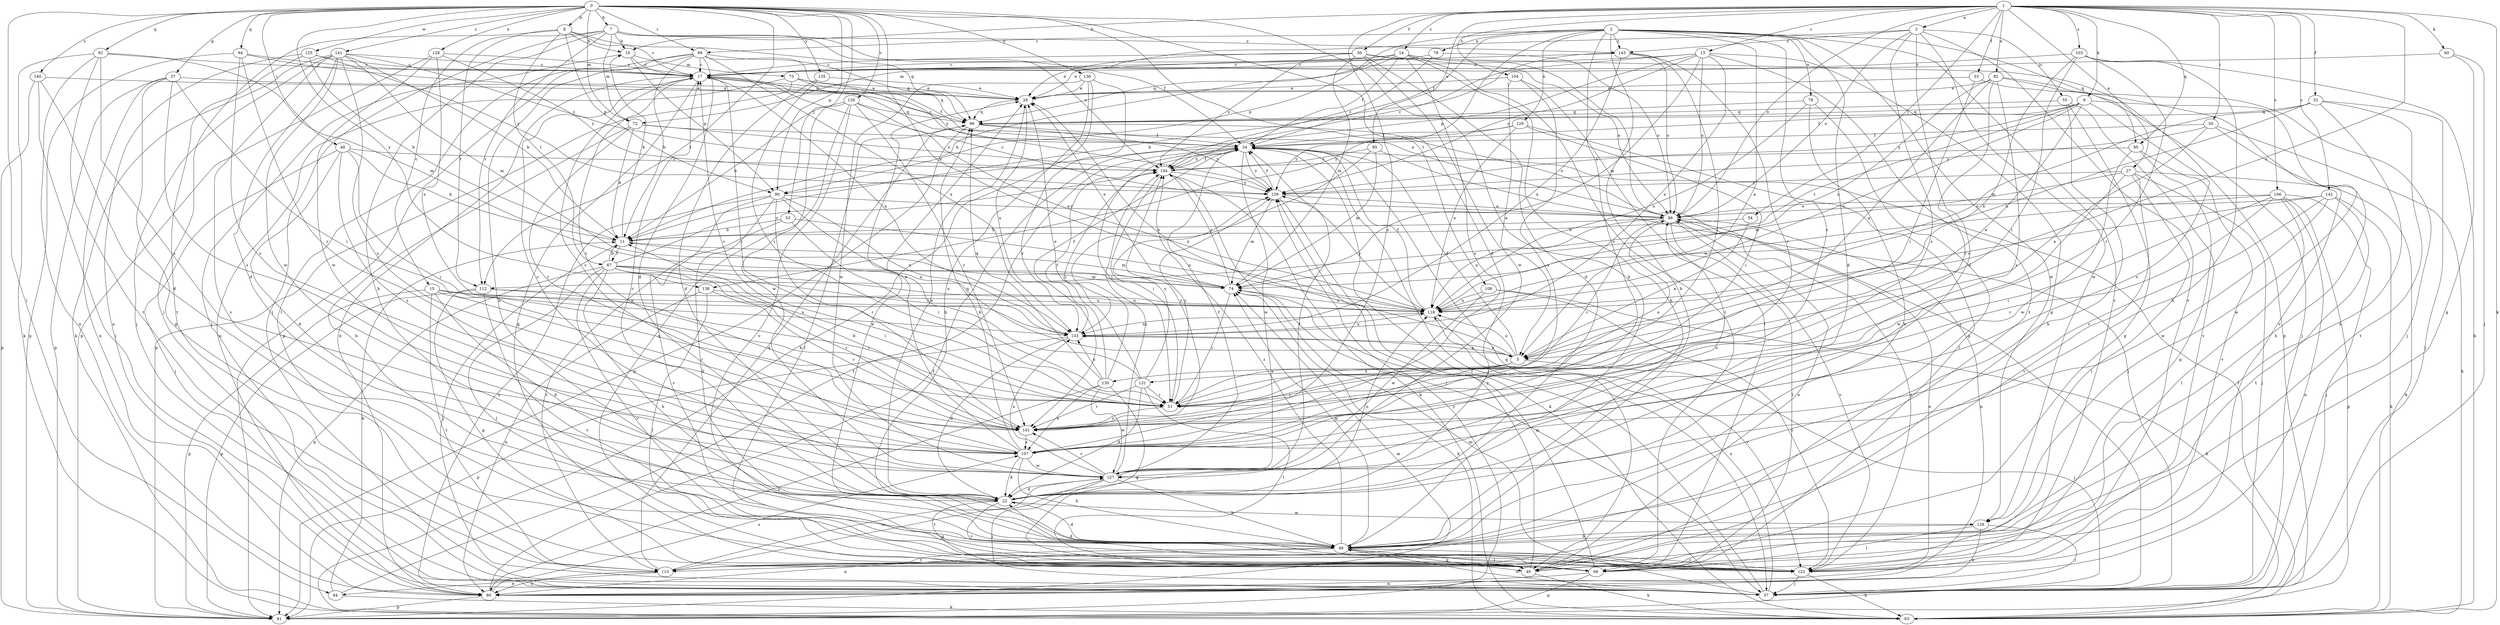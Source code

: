 strict digraph  {
0;
1;
2;
3;
5;
7;
8;
9;
10;
11;
13;
14;
15;
17;
22;
27;
28;
30;
32;
33;
34;
37;
40;
46;
48;
50;
51;
53;
54;
55;
57;
60;
63;
64;
67;
68;
72;
73;
74;
78;
79;
80;
82;
85;
86;
90;
91;
92;
94;
95;
96;
99;
101;
103;
104;
106;
107;
108;
112;
113;
118;
120;
122;
125;
126;
127;
128;
129;
130;
131;
133;
135;
136;
138;
139;
140;
141;
142;
143;
144;
0 -> 7  [label=b];
0 -> 8  [label=b];
0 -> 22  [label=d];
0 -> 37  [label=g];
0 -> 46  [label=h];
0 -> 48  [label=i];
0 -> 53  [label=j];
0 -> 64  [label=l];
0 -> 72  [label=m];
0 -> 90  [label=p];
0 -> 92  [label=q];
0 -> 94  [label=q];
0 -> 99  [label=r];
0 -> 108  [label=t];
0 -> 112  [label=t];
0 -> 118  [label=u];
0 -> 120  [label=v];
0 -> 125  [label=w];
0 -> 128  [label=x];
0 -> 135  [label=y];
0 -> 136  [label=y];
0 -> 138  [label=y];
0 -> 140  [label=z];
0 -> 141  [label=z];
1 -> 3  [label=a];
1 -> 9  [label=b];
1 -> 10  [label=b];
1 -> 13  [label=c];
1 -> 14  [label=c];
1 -> 27  [label=e];
1 -> 30  [label=f];
1 -> 32  [label=f];
1 -> 33  [label=f];
1 -> 50  [label=i];
1 -> 54  [label=j];
1 -> 60  [label=k];
1 -> 63  [label=k];
1 -> 82  [label=o];
1 -> 85  [label=o];
1 -> 86  [label=o];
1 -> 95  [label=q];
1 -> 103  [label=s];
1 -> 104  [label=s];
1 -> 106  [label=s];
1 -> 107  [label=s];
1 -> 118  [label=u];
1 -> 142  [label=z];
2 -> 5  [label=a];
2 -> 22  [label=d];
2 -> 34  [label=f];
2 -> 46  [label=h];
2 -> 78  [label=n];
2 -> 79  [label=n];
2 -> 90  [label=p];
2 -> 95  [label=q];
2 -> 99  [label=r];
2 -> 101  [label=r];
2 -> 107  [label=s];
2 -> 122  [label=v];
2 -> 126  [label=w];
2 -> 129  [label=x];
2 -> 138  [label=y];
2 -> 143  [label=z];
3 -> 22  [label=d];
3 -> 55  [label=j];
3 -> 72  [label=m];
3 -> 86  [label=o];
3 -> 107  [label=s];
3 -> 122  [label=v];
3 -> 126  [label=w];
3 -> 143  [label=z];
5 -> 28  [label=e];
5 -> 34  [label=f];
5 -> 57  [label=j];
5 -> 101  [label=r];
5 -> 118  [label=u];
5 -> 130  [label=x];
5 -> 131  [label=x];
5 -> 133  [label=x];
7 -> 10  [label=b];
7 -> 15  [label=c];
7 -> 34  [label=f];
7 -> 46  [label=h];
7 -> 57  [label=j];
7 -> 72  [label=m];
7 -> 112  [label=t];
7 -> 143  [label=z];
7 -> 144  [label=z];
8 -> 10  [label=b];
8 -> 17  [label=c];
8 -> 57  [label=j];
8 -> 67  [label=l];
8 -> 90  [label=p];
8 -> 96  [label=q];
8 -> 112  [label=t];
9 -> 5  [label=a];
9 -> 34  [label=f];
9 -> 96  [label=q];
9 -> 107  [label=s];
9 -> 112  [label=t];
9 -> 118  [label=u];
9 -> 126  [label=w];
9 -> 139  [label=y];
10 -> 17  [label=c];
10 -> 57  [label=j];
10 -> 73  [label=m];
10 -> 90  [label=p];
11 -> 10  [label=b];
11 -> 57  [label=j];
11 -> 67  [label=l];
11 -> 74  [label=m];
13 -> 17  [label=c];
13 -> 40  [label=g];
13 -> 74  [label=m];
13 -> 86  [label=o];
13 -> 90  [label=p];
13 -> 113  [label=t];
13 -> 133  [label=x];
13 -> 139  [label=y];
13 -> 144  [label=z];
14 -> 11  [label=b];
14 -> 17  [label=c];
14 -> 28  [label=e];
14 -> 34  [label=f];
14 -> 46  [label=h];
14 -> 57  [label=j];
14 -> 68  [label=l];
14 -> 96  [label=q];
14 -> 107  [label=s];
15 -> 22  [label=d];
15 -> 91  [label=p];
15 -> 101  [label=r];
15 -> 113  [label=t];
15 -> 118  [label=u];
15 -> 133  [label=x];
17 -> 28  [label=e];
17 -> 40  [label=g];
17 -> 51  [label=i];
17 -> 80  [label=n];
17 -> 86  [label=o];
17 -> 133  [label=x];
22 -> 17  [label=c];
22 -> 28  [label=e];
22 -> 34  [label=f];
22 -> 40  [label=g];
22 -> 118  [label=u];
22 -> 122  [label=v];
22 -> 126  [label=w];
27 -> 57  [label=j];
27 -> 63  [label=k];
27 -> 68  [label=l];
27 -> 74  [label=m];
27 -> 113  [label=t];
27 -> 127  [label=w];
27 -> 139  [label=y];
28 -> 96  [label=q];
28 -> 133  [label=x];
30 -> 17  [label=c];
30 -> 22  [label=d];
30 -> 28  [label=e];
30 -> 74  [label=m];
30 -> 86  [label=o];
30 -> 91  [label=p];
30 -> 127  [label=w];
30 -> 144  [label=z];
32 -> 46  [label=h];
32 -> 57  [label=j];
32 -> 74  [label=m];
32 -> 96  [label=q];
32 -> 113  [label=t];
32 -> 118  [label=u];
33 -> 28  [label=e];
33 -> 51  [label=i];
33 -> 57  [label=j];
34 -> 17  [label=c];
34 -> 40  [label=g];
34 -> 51  [label=i];
34 -> 57  [label=j];
34 -> 127  [label=w];
34 -> 139  [label=y];
34 -> 144  [label=z];
37 -> 28  [label=e];
37 -> 40  [label=g];
37 -> 51  [label=i];
37 -> 80  [label=n];
37 -> 91  [label=p];
37 -> 107  [label=s];
40 -> 63  [label=k];
40 -> 86  [label=o];
40 -> 139  [label=y];
46 -> 22  [label=d];
46 -> 28  [label=e];
46 -> 40  [label=g];
46 -> 68  [label=l];
46 -> 74  [label=m];
46 -> 80  [label=n];
46 -> 113  [label=t];
46 -> 122  [label=v];
46 -> 144  [label=z];
48 -> 11  [label=b];
48 -> 22  [label=d];
48 -> 51  [label=i];
48 -> 57  [label=j];
48 -> 107  [label=s];
48 -> 144  [label=z];
50 -> 5  [label=a];
50 -> 34  [label=f];
50 -> 46  [label=h];
50 -> 63  [label=k];
50 -> 139  [label=y];
51 -> 17  [label=c];
51 -> 86  [label=o];
51 -> 101  [label=r];
51 -> 139  [label=y];
53 -> 11  [label=b];
53 -> 51  [label=i];
53 -> 113  [label=t];
53 -> 118  [label=u];
54 -> 5  [label=a];
54 -> 11  [label=b];
55 -> 40  [label=g];
55 -> 46  [label=h];
55 -> 96  [label=q];
55 -> 122  [label=v];
57 -> 34  [label=f];
57 -> 46  [label=h];
57 -> 74  [label=m];
57 -> 118  [label=u];
60 -> 17  [label=c];
60 -> 40  [label=g];
60 -> 57  [label=j];
63 -> 34  [label=f];
64 -> 11  [label=b];
64 -> 34  [label=f];
64 -> 63  [label=k];
67 -> 11  [label=b];
67 -> 46  [label=h];
67 -> 51  [label=i];
67 -> 68  [label=l];
67 -> 74  [label=m];
67 -> 91  [label=p];
67 -> 101  [label=r];
67 -> 118  [label=u];
67 -> 122  [label=v];
67 -> 133  [label=x];
67 -> 144  [label=z];
68 -> 74  [label=m];
68 -> 80  [label=n];
68 -> 91  [label=p];
72 -> 11  [label=b];
72 -> 34  [label=f];
72 -> 46  [label=h];
72 -> 101  [label=r];
72 -> 144  [label=z];
73 -> 28  [label=e];
73 -> 34  [label=f];
73 -> 80  [label=n];
73 -> 91  [label=p];
73 -> 96  [label=q];
74 -> 28  [label=e];
74 -> 51  [label=i];
74 -> 63  [label=k];
74 -> 118  [label=u];
74 -> 144  [label=z];
78 -> 40  [label=g];
78 -> 46  [label=h];
78 -> 96  [label=q];
78 -> 118  [label=u];
79 -> 17  [label=c];
79 -> 86  [label=o];
79 -> 144  [label=z];
80 -> 34  [label=f];
80 -> 86  [label=o];
80 -> 91  [label=p];
80 -> 107  [label=s];
82 -> 5  [label=a];
82 -> 28  [label=e];
82 -> 57  [label=j];
82 -> 101  [label=r];
82 -> 107  [label=s];
82 -> 118  [label=u];
82 -> 122  [label=v];
85 -> 57  [label=j];
85 -> 74  [label=m];
85 -> 133  [label=x];
85 -> 144  [label=z];
86 -> 11  [label=b];
86 -> 17  [label=c];
86 -> 51  [label=i];
86 -> 68  [label=l];
86 -> 80  [label=n];
86 -> 118  [label=u];
86 -> 122  [label=v];
90 -> 5  [label=a];
90 -> 46  [label=h];
90 -> 80  [label=n];
90 -> 86  [label=o];
90 -> 101  [label=r];
90 -> 122  [label=v];
90 -> 133  [label=x];
91 -> 74  [label=m];
91 -> 139  [label=y];
92 -> 17  [label=c];
92 -> 63  [label=k];
92 -> 74  [label=m];
92 -> 80  [label=n];
92 -> 107  [label=s];
92 -> 113  [label=t];
94 -> 17  [label=c];
94 -> 91  [label=p];
94 -> 96  [label=q];
94 -> 101  [label=r];
94 -> 107  [label=s];
95 -> 40  [label=g];
95 -> 122  [label=v];
95 -> 127  [label=w];
95 -> 144  [label=z];
96 -> 34  [label=f];
96 -> 68  [label=l];
96 -> 86  [label=o];
96 -> 91  [label=p];
96 -> 139  [label=y];
99 -> 11  [label=b];
99 -> 17  [label=c];
99 -> 22  [label=d];
99 -> 46  [label=h];
99 -> 68  [label=l];
99 -> 91  [label=p];
99 -> 96  [label=q];
99 -> 133  [label=x];
99 -> 139  [label=y];
101 -> 11  [label=b];
101 -> 17  [label=c];
101 -> 107  [label=s];
101 -> 144  [label=z];
103 -> 5  [label=a];
103 -> 17  [label=c];
103 -> 46  [label=h];
103 -> 51  [label=i];
103 -> 63  [label=k];
103 -> 101  [label=r];
104 -> 5  [label=a];
104 -> 28  [label=e];
104 -> 68  [label=l];
104 -> 107  [label=s];
106 -> 51  [label=i];
106 -> 57  [label=j];
106 -> 68  [label=l];
106 -> 80  [label=n];
106 -> 86  [label=o];
106 -> 91  [label=p];
106 -> 101  [label=r];
106 -> 118  [label=u];
107 -> 17  [label=c];
107 -> 22  [label=d];
107 -> 28  [label=e];
107 -> 46  [label=h];
107 -> 96  [label=q];
107 -> 127  [label=w];
108 -> 63  [label=k];
108 -> 118  [label=u];
108 -> 122  [label=v];
108 -> 127  [label=w];
112 -> 40  [label=g];
112 -> 51  [label=i];
112 -> 91  [label=p];
112 -> 118  [label=u];
112 -> 122  [label=v];
113 -> 80  [label=n];
113 -> 96  [label=q];
113 -> 127  [label=w];
113 -> 64  [label=a];
118 -> 34  [label=f];
118 -> 122  [label=v];
118 -> 133  [label=x];
118 -> 139  [label=y];
120 -> 11  [label=b];
120 -> 40  [label=g];
120 -> 96  [label=q];
120 -> 101  [label=r];
120 -> 118  [label=u];
120 -> 122  [label=v];
120 -> 127  [label=w];
122 -> 22  [label=d];
122 -> 57  [label=j];
122 -> 63  [label=k];
122 -> 86  [label=o];
125 -> 11  [label=b];
125 -> 17  [label=c];
125 -> 80  [label=n];
125 -> 113  [label=t];
125 -> 139  [label=y];
126 -> 46  [label=h];
126 -> 57  [label=j];
126 -> 68  [label=l];
126 -> 80  [label=n];
127 -> 17  [label=c];
127 -> 22  [label=d];
127 -> 34  [label=f];
127 -> 46  [label=h];
127 -> 57  [label=j];
127 -> 86  [label=o];
127 -> 101  [label=r];
127 -> 113  [label=t];
127 -> 133  [label=x];
127 -> 144  [label=z];
128 -> 17  [label=c];
128 -> 91  [label=p];
128 -> 127  [label=w];
128 -> 133  [label=x];
128 -> 139  [label=y];
129 -> 34  [label=f];
129 -> 51  [label=i];
129 -> 68  [label=l];
129 -> 118  [label=u];
129 -> 139  [label=y];
130 -> 34  [label=f];
130 -> 40  [label=g];
130 -> 80  [label=n];
130 -> 96  [label=q];
130 -> 107  [label=s];
130 -> 127  [label=w];
130 -> 133  [label=x];
130 -> 144  [label=z];
131 -> 11  [label=b];
131 -> 22  [label=d];
131 -> 28  [label=e];
131 -> 51  [label=i];
131 -> 68  [label=l];
131 -> 101  [label=r];
131 -> 139  [label=y];
133 -> 5  [label=a];
133 -> 22  [label=d];
133 -> 34  [label=f];
133 -> 91  [label=p];
133 -> 118  [label=u];
135 -> 22  [label=d];
135 -> 28  [label=e];
135 -> 51  [label=i];
136 -> 28  [label=e];
136 -> 46  [label=h];
136 -> 63  [label=k];
136 -> 101  [label=r];
136 -> 127  [label=w];
138 -> 68  [label=l];
138 -> 80  [label=n];
138 -> 101  [label=r];
138 -> 118  [label=u];
139 -> 34  [label=f];
139 -> 63  [label=k];
139 -> 74  [label=m];
139 -> 86  [label=o];
140 -> 22  [label=d];
140 -> 28  [label=e];
140 -> 57  [label=j];
140 -> 91  [label=p];
141 -> 11  [label=b];
141 -> 17  [label=c];
141 -> 22  [label=d];
141 -> 57  [label=j];
141 -> 63  [label=k];
141 -> 74  [label=m];
141 -> 107  [label=s];
141 -> 122  [label=v];
141 -> 127  [label=w];
141 -> 144  [label=z];
142 -> 63  [label=k];
142 -> 86  [label=o];
142 -> 107  [label=s];
142 -> 113  [label=t];
142 -> 118  [label=u];
142 -> 127  [label=w];
143 -> 11  [label=b];
143 -> 17  [label=c];
143 -> 51  [label=i];
143 -> 86  [label=o];
143 -> 101  [label=r];
143 -> 133  [label=x];
144 -> 34  [label=f];
144 -> 51  [label=i];
144 -> 57  [label=j];
144 -> 63  [label=k];
144 -> 139  [label=y];
}
